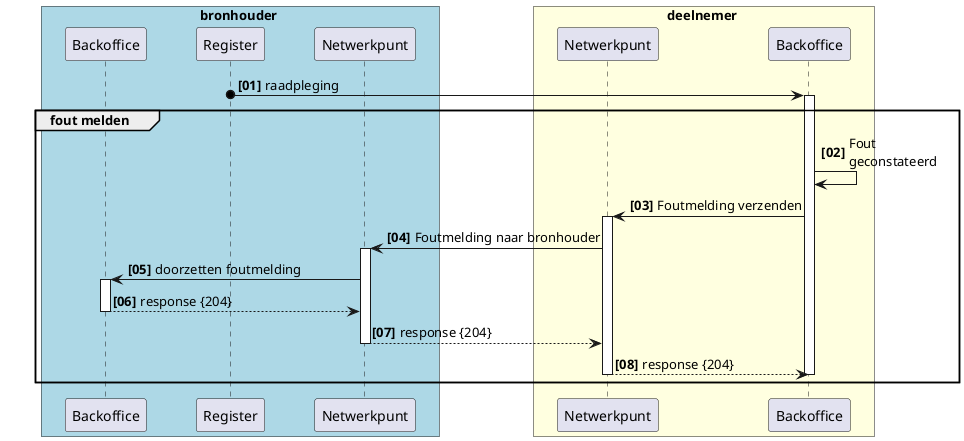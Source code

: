 @startuml rfc0018-02-foutmelden
skinparam handwritten false
skinparam participantpadding 20
skinparam boxpadding 40
autonumber "<b>[00]"
box bronhouder #lightblue
participant "Backoffice" as bs
participant "Register" as rg
participant "Netwerkpunt" as bnp 
end box

box deelnemer #lightyellow
participant "Netwerkpunt" as dnp
participant "Backoffice" as dbs
end box

rg o-> dbs: raadpleging
    activate dbs

group fout melden
    dbs -> dbs: Fout \ngeconstateerd
    dbs -> dnp: Foutmelding verzenden
    activate dnp
    dnp -> bnp: Foutmelding naar bronhouder
    activate bnp
    bnp -> bs: doorzetten foutmelding
    activate bs
    return response {204}
    return response {204}
    return response {204}
    deactivate dbs
end

@enduml